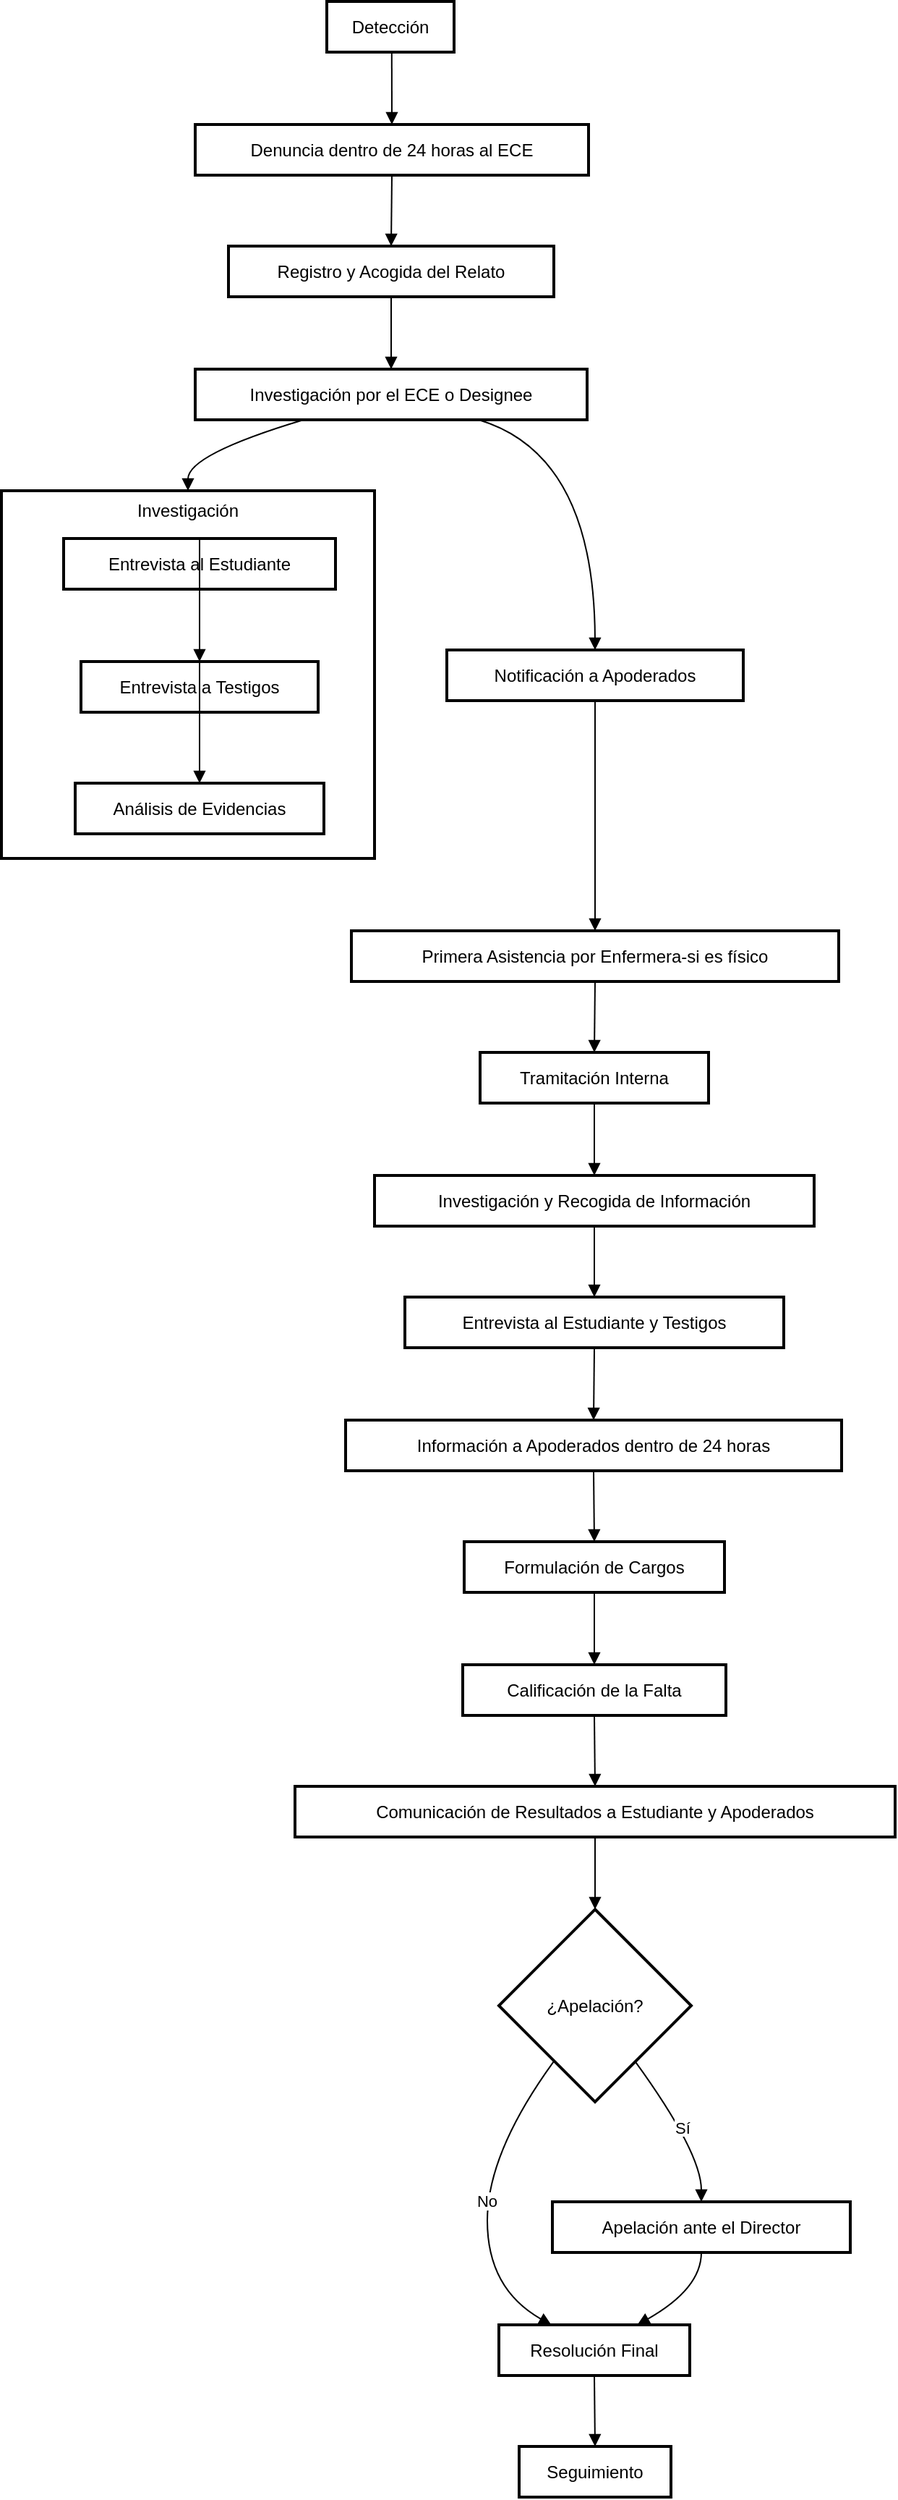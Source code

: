 <mxfile version="24.6.2" type="github">
  <diagram name="Página-1" id="Nntc_cxS4Rck4RHgg3eb">
    <mxGraphModel dx="954" dy="532" grid="1" gridSize="10" guides="1" tooltips="1" connect="1" arrows="1" fold="1" page="1" pageScale="1" pageWidth="827" pageHeight="1169" math="0" shadow="0">
      <root>
        <mxCell id="0" />
        <mxCell id="1" parent="0" />
        <mxCell id="i2s9geZWB_2j4p5wwXcA-1" value="Investigación" style="whiteSpace=wrap;strokeWidth=2;verticalAlign=top;" vertex="1" parent="1">
          <mxGeometry x="20" y="358" width="258" height="254" as="geometry" />
        </mxCell>
        <mxCell id="i2s9geZWB_2j4p5wwXcA-2" value="Entrevista al Estudiante" style="whiteSpace=wrap;strokeWidth=2;" vertex="1" parent="i2s9geZWB_2j4p5wwXcA-1">
          <mxGeometry x="43" y="33" width="188" height="35" as="geometry" />
        </mxCell>
        <mxCell id="i2s9geZWB_2j4p5wwXcA-3" value="Entrevista a Testigos" style="whiteSpace=wrap;strokeWidth=2;" vertex="1" parent="i2s9geZWB_2j4p5wwXcA-1">
          <mxGeometry x="55" y="118" width="164" height="35" as="geometry" />
        </mxCell>
        <mxCell id="i2s9geZWB_2j4p5wwXcA-4" value="Análisis de Evidencias" style="whiteSpace=wrap;strokeWidth=2;" vertex="1" parent="i2s9geZWB_2j4p5wwXcA-1">
          <mxGeometry x="51" y="202" width="172" height="35" as="geometry" />
        </mxCell>
        <mxCell id="i2s9geZWB_2j4p5wwXcA-5" value="" style="curved=1;startArrow=none;endArrow=block;exitX=0.5;exitY=-8.67;entryX=0.5;entryY=-9.67;rounded=0;" edge="1" parent="i2s9geZWB_2j4p5wwXcA-1" source="i2s9geZWB_2j4p5wwXcA-2" target="i2s9geZWB_2j4p5wwXcA-3">
          <mxGeometry relative="1" as="geometry">
            <Array as="points" />
          </mxGeometry>
        </mxCell>
        <mxCell id="i2s9geZWB_2j4p5wwXcA-6" value="" style="curved=1;startArrow=none;endArrow=block;exitX=0.5;exitY=-8.69;entryX=0.5;entryY=-9.66;rounded=0;" edge="1" parent="i2s9geZWB_2j4p5wwXcA-1" source="i2s9geZWB_2j4p5wwXcA-3" target="i2s9geZWB_2j4p5wwXcA-4">
          <mxGeometry relative="1" as="geometry">
            <Array as="points" />
          </mxGeometry>
        </mxCell>
        <mxCell id="i2s9geZWB_2j4p5wwXcA-7" value="Detección" style="whiteSpace=wrap;strokeWidth=2;" vertex="1" parent="1">
          <mxGeometry x="245" y="20" width="88" height="35" as="geometry" />
        </mxCell>
        <mxCell id="i2s9geZWB_2j4p5wwXcA-8" value="Denuncia dentro de 24 horas al ECE" style="whiteSpace=wrap;strokeWidth=2;" vertex="1" parent="1">
          <mxGeometry x="154" y="105" width="272" height="35" as="geometry" />
        </mxCell>
        <mxCell id="i2s9geZWB_2j4p5wwXcA-9" value="Registro y Acogida del Relato" style="whiteSpace=wrap;strokeWidth=2;" vertex="1" parent="1">
          <mxGeometry x="177" y="189" width="225" height="35" as="geometry" />
        </mxCell>
        <mxCell id="i2s9geZWB_2j4p5wwXcA-10" value="Investigación por el ECE o Designee" style="whiteSpace=wrap;strokeWidth=2;" vertex="1" parent="1">
          <mxGeometry x="154" y="274" width="271" height="35" as="geometry" />
        </mxCell>
        <mxCell id="i2s9geZWB_2j4p5wwXcA-11" value="Notificación a Apoderados" style="whiteSpace=wrap;strokeWidth=2;" vertex="1" parent="1">
          <mxGeometry x="328" y="468" width="205" height="35" as="geometry" />
        </mxCell>
        <mxCell id="i2s9geZWB_2j4p5wwXcA-12" value="Primera Asistencia por Enfermera-si es físico" style="whiteSpace=wrap;strokeWidth=2;" vertex="1" parent="1">
          <mxGeometry x="262" y="662" width="337" height="35" as="geometry" />
        </mxCell>
        <mxCell id="i2s9geZWB_2j4p5wwXcA-13" value="Tramitación Interna" style="whiteSpace=wrap;strokeWidth=2;" vertex="1" parent="1">
          <mxGeometry x="351" y="746" width="158" height="35" as="geometry" />
        </mxCell>
        <mxCell id="i2s9geZWB_2j4p5wwXcA-14" value="Investigación y Recogida de Información" style="whiteSpace=wrap;strokeWidth=2;" vertex="1" parent="1">
          <mxGeometry x="278" y="831" width="304" height="35" as="geometry" />
        </mxCell>
        <mxCell id="i2s9geZWB_2j4p5wwXcA-15" value="Entrevista al Estudiante y Testigos" style="whiteSpace=wrap;strokeWidth=2;" vertex="1" parent="1">
          <mxGeometry x="299" y="915" width="262" height="35" as="geometry" />
        </mxCell>
        <mxCell id="i2s9geZWB_2j4p5wwXcA-16" value="Información a Apoderados dentro de 24 horas" style="whiteSpace=wrap;strokeWidth=2;" vertex="1" parent="1">
          <mxGeometry x="258" y="1000" width="343" height="35" as="geometry" />
        </mxCell>
        <mxCell id="i2s9geZWB_2j4p5wwXcA-17" value="Formulación de Cargos" style="whiteSpace=wrap;strokeWidth=2;" vertex="1" parent="1">
          <mxGeometry x="340" y="1084" width="180" height="35" as="geometry" />
        </mxCell>
        <mxCell id="i2s9geZWB_2j4p5wwXcA-18" value="Calificación de la Falta" style="whiteSpace=wrap;strokeWidth=2;" vertex="1" parent="1">
          <mxGeometry x="339" y="1169" width="182" height="35" as="geometry" />
        </mxCell>
        <mxCell id="i2s9geZWB_2j4p5wwXcA-19" value="Comunicación de Resultados a Estudiante y Apoderados" style="whiteSpace=wrap;strokeWidth=2;" vertex="1" parent="1">
          <mxGeometry x="223" y="1253" width="415" height="35" as="geometry" />
        </mxCell>
        <mxCell id="i2s9geZWB_2j4p5wwXcA-20" value="¿Apelación?" style="rhombus;strokeWidth=2;whiteSpace=wrap;" vertex="1" parent="1">
          <mxGeometry x="364" y="1338" width="133" height="133" as="geometry" />
        </mxCell>
        <mxCell id="i2s9geZWB_2j4p5wwXcA-21" value="Apelación ante el Director" style="whiteSpace=wrap;strokeWidth=2;" vertex="1" parent="1">
          <mxGeometry x="401" y="1540" width="206" height="35" as="geometry" />
        </mxCell>
        <mxCell id="i2s9geZWB_2j4p5wwXcA-22" value="Resolución Final" style="whiteSpace=wrap;strokeWidth=2;" vertex="1" parent="1">
          <mxGeometry x="364" y="1625" width="132" height="35" as="geometry" />
        </mxCell>
        <mxCell id="i2s9geZWB_2j4p5wwXcA-23" value="Seguimiento" style="whiteSpace=wrap;strokeWidth=2;" vertex="1" parent="1">
          <mxGeometry x="378" y="1709" width="105" height="35" as="geometry" />
        </mxCell>
        <mxCell id="i2s9geZWB_2j4p5wwXcA-24" value="" style="curved=1;startArrow=none;endArrow=block;exitX=0.51;exitY=0.99;entryX=0.5;entryY=-0.01;rounded=0;" edge="1" parent="1" source="i2s9geZWB_2j4p5wwXcA-7" target="i2s9geZWB_2j4p5wwXcA-8">
          <mxGeometry relative="1" as="geometry">
            <Array as="points" />
          </mxGeometry>
        </mxCell>
        <mxCell id="i2s9geZWB_2j4p5wwXcA-25" value="" style="curved=1;startArrow=none;endArrow=block;exitX=0.5;exitY=0.97;entryX=0.5;entryY=0;rounded=0;" edge="1" parent="1" source="i2s9geZWB_2j4p5wwXcA-8" target="i2s9geZWB_2j4p5wwXcA-9">
          <mxGeometry relative="1" as="geometry">
            <Array as="points" />
          </mxGeometry>
        </mxCell>
        <mxCell id="i2s9geZWB_2j4p5wwXcA-26" value="" style="curved=1;startArrow=none;endArrow=block;exitX=0.5;exitY=0.99;entryX=0.5;entryY=-0.01;rounded=0;" edge="1" parent="1" source="i2s9geZWB_2j4p5wwXcA-9" target="i2s9geZWB_2j4p5wwXcA-10">
          <mxGeometry relative="1" as="geometry">
            <Array as="points" />
          </mxGeometry>
        </mxCell>
        <mxCell id="i2s9geZWB_2j4p5wwXcA-27" value="" style="curved=1;startArrow=none;endArrow=block;exitX=0.71;exitY=0.97;entryX=0.5;entryY=-0.01;rounded=0;" edge="1" parent="1" source="i2s9geZWB_2j4p5wwXcA-10" target="i2s9geZWB_2j4p5wwXcA-11">
          <mxGeometry relative="1" as="geometry">
            <Array as="points">
              <mxPoint x="430" y="333" />
            </Array>
          </mxGeometry>
        </mxCell>
        <mxCell id="i2s9geZWB_2j4p5wwXcA-28" value="" style="curved=1;startArrow=none;endArrow=block;exitX=0.5;exitY=0.97;entryX=0.5;entryY=-0.01;rounded=0;" edge="1" parent="1" source="i2s9geZWB_2j4p5wwXcA-11" target="i2s9geZWB_2j4p5wwXcA-12">
          <mxGeometry relative="1" as="geometry">
            <Array as="points" />
          </mxGeometry>
        </mxCell>
        <mxCell id="i2s9geZWB_2j4p5wwXcA-29" value="" style="curved=1;startArrow=none;endArrow=block;exitX=0.5;exitY=0.97;entryX=0.5;entryY=0;rounded=0;" edge="1" parent="1" source="i2s9geZWB_2j4p5wwXcA-12" target="i2s9geZWB_2j4p5wwXcA-13">
          <mxGeometry relative="1" as="geometry">
            <Array as="points" />
          </mxGeometry>
        </mxCell>
        <mxCell id="i2s9geZWB_2j4p5wwXcA-30" value="" style="curved=1;startArrow=none;endArrow=block;exitX=0.5;exitY=0.99;entryX=0.5;entryY=-0.01;rounded=0;" edge="1" parent="1" source="i2s9geZWB_2j4p5wwXcA-13" target="i2s9geZWB_2j4p5wwXcA-14">
          <mxGeometry relative="1" as="geometry">
            <Array as="points" />
          </mxGeometry>
        </mxCell>
        <mxCell id="i2s9geZWB_2j4p5wwXcA-31" value="" style="curved=1;startArrow=none;endArrow=block;exitX=0.5;exitY=0.97;entryX=0.5;entryY=0;rounded=0;" edge="1" parent="1" source="i2s9geZWB_2j4p5wwXcA-14" target="i2s9geZWB_2j4p5wwXcA-15">
          <mxGeometry relative="1" as="geometry">
            <Array as="points" />
          </mxGeometry>
        </mxCell>
        <mxCell id="i2s9geZWB_2j4p5wwXcA-32" value="" style="curved=1;startArrow=none;endArrow=block;exitX=0.5;exitY=0.99;entryX=0.5;entryY=-0.01;rounded=0;" edge="1" parent="1" source="i2s9geZWB_2j4p5wwXcA-15" target="i2s9geZWB_2j4p5wwXcA-16">
          <mxGeometry relative="1" as="geometry">
            <Array as="points" />
          </mxGeometry>
        </mxCell>
        <mxCell id="i2s9geZWB_2j4p5wwXcA-33" value="" style="curved=1;startArrow=none;endArrow=block;exitX=0.5;exitY=0.97;entryX=0.5;entryY=0;rounded=0;" edge="1" parent="1" source="i2s9geZWB_2j4p5wwXcA-16" target="i2s9geZWB_2j4p5wwXcA-17">
          <mxGeometry relative="1" as="geometry">
            <Array as="points" />
          </mxGeometry>
        </mxCell>
        <mxCell id="i2s9geZWB_2j4p5wwXcA-34" value="" style="curved=1;startArrow=none;endArrow=block;exitX=0.5;exitY=0.99;entryX=0.5;entryY=-0.01;rounded=0;" edge="1" parent="1" source="i2s9geZWB_2j4p5wwXcA-17" target="i2s9geZWB_2j4p5wwXcA-18">
          <mxGeometry relative="1" as="geometry">
            <Array as="points" />
          </mxGeometry>
        </mxCell>
        <mxCell id="i2s9geZWB_2j4p5wwXcA-35" value="" style="curved=1;startArrow=none;endArrow=block;exitX=0.5;exitY=0.97;entryX=0.5;entryY=0;rounded=0;" edge="1" parent="1" source="i2s9geZWB_2j4p5wwXcA-18" target="i2s9geZWB_2j4p5wwXcA-19">
          <mxGeometry relative="1" as="geometry">
            <Array as="points" />
          </mxGeometry>
        </mxCell>
        <mxCell id="i2s9geZWB_2j4p5wwXcA-36" value="" style="curved=1;startArrow=none;endArrow=block;exitX=0.5;exitY=0.99;entryX=0.5;entryY=0;rounded=0;" edge="1" parent="1" source="i2s9geZWB_2j4p5wwXcA-19" target="i2s9geZWB_2j4p5wwXcA-20">
          <mxGeometry relative="1" as="geometry">
            <Array as="points" />
          </mxGeometry>
        </mxCell>
        <mxCell id="i2s9geZWB_2j4p5wwXcA-37" value="Sí" style="curved=1;startArrow=none;endArrow=block;exitX=0.86;exitY=1;entryX=0.5;entryY=0.01;rounded=0;" edge="1" parent="1" source="i2s9geZWB_2j4p5wwXcA-20" target="i2s9geZWB_2j4p5wwXcA-21">
          <mxGeometry relative="1" as="geometry">
            <Array as="points">
              <mxPoint x="504" y="1506" />
            </Array>
          </mxGeometry>
        </mxCell>
        <mxCell id="i2s9geZWB_2j4p5wwXcA-38" value="No" style="curved=1;startArrow=none;endArrow=block;exitX=0.13;exitY=1;entryX=0.27;entryY=-0.01;rounded=0;" edge="1" parent="1" source="i2s9geZWB_2j4p5wwXcA-20" target="i2s9geZWB_2j4p5wwXcA-22">
          <mxGeometry relative="1" as="geometry">
            <Array as="points">
              <mxPoint x="356" y="1506" />
              <mxPoint x="356" y="1600" />
            </Array>
          </mxGeometry>
        </mxCell>
        <mxCell id="i2s9geZWB_2j4p5wwXcA-39" value="" style="curved=1;startArrow=none;endArrow=block;exitX=0.5;exitY=0.99;entryX=0.73;entryY=-0.01;rounded=0;" edge="1" parent="1" source="i2s9geZWB_2j4p5wwXcA-21" target="i2s9geZWB_2j4p5wwXcA-22">
          <mxGeometry relative="1" as="geometry">
            <Array as="points">
              <mxPoint x="504" y="1600" />
            </Array>
          </mxGeometry>
        </mxCell>
        <mxCell id="i2s9geZWB_2j4p5wwXcA-40" value="" style="curved=1;startArrow=none;endArrow=block;exitX=0.5;exitY=0.98;entryX=0.5;entryY=0.01;rounded=0;" edge="1" parent="1" source="i2s9geZWB_2j4p5wwXcA-22" target="i2s9geZWB_2j4p5wwXcA-23">
          <mxGeometry relative="1" as="geometry">
            <Array as="points" />
          </mxGeometry>
        </mxCell>
        <mxCell id="i2s9geZWB_2j4p5wwXcA-41" value="" style="curved=1;startArrow=none;endArrow=block;exitX=0.29;exitY=0.97;entryX=0.5;entryY=0;rounded=0;" edge="1" parent="1" source="i2s9geZWB_2j4p5wwXcA-10" target="i2s9geZWB_2j4p5wwXcA-1">
          <mxGeometry relative="1" as="geometry">
            <Array as="points">
              <mxPoint x="149" y="333" />
            </Array>
          </mxGeometry>
        </mxCell>
      </root>
    </mxGraphModel>
  </diagram>
</mxfile>

